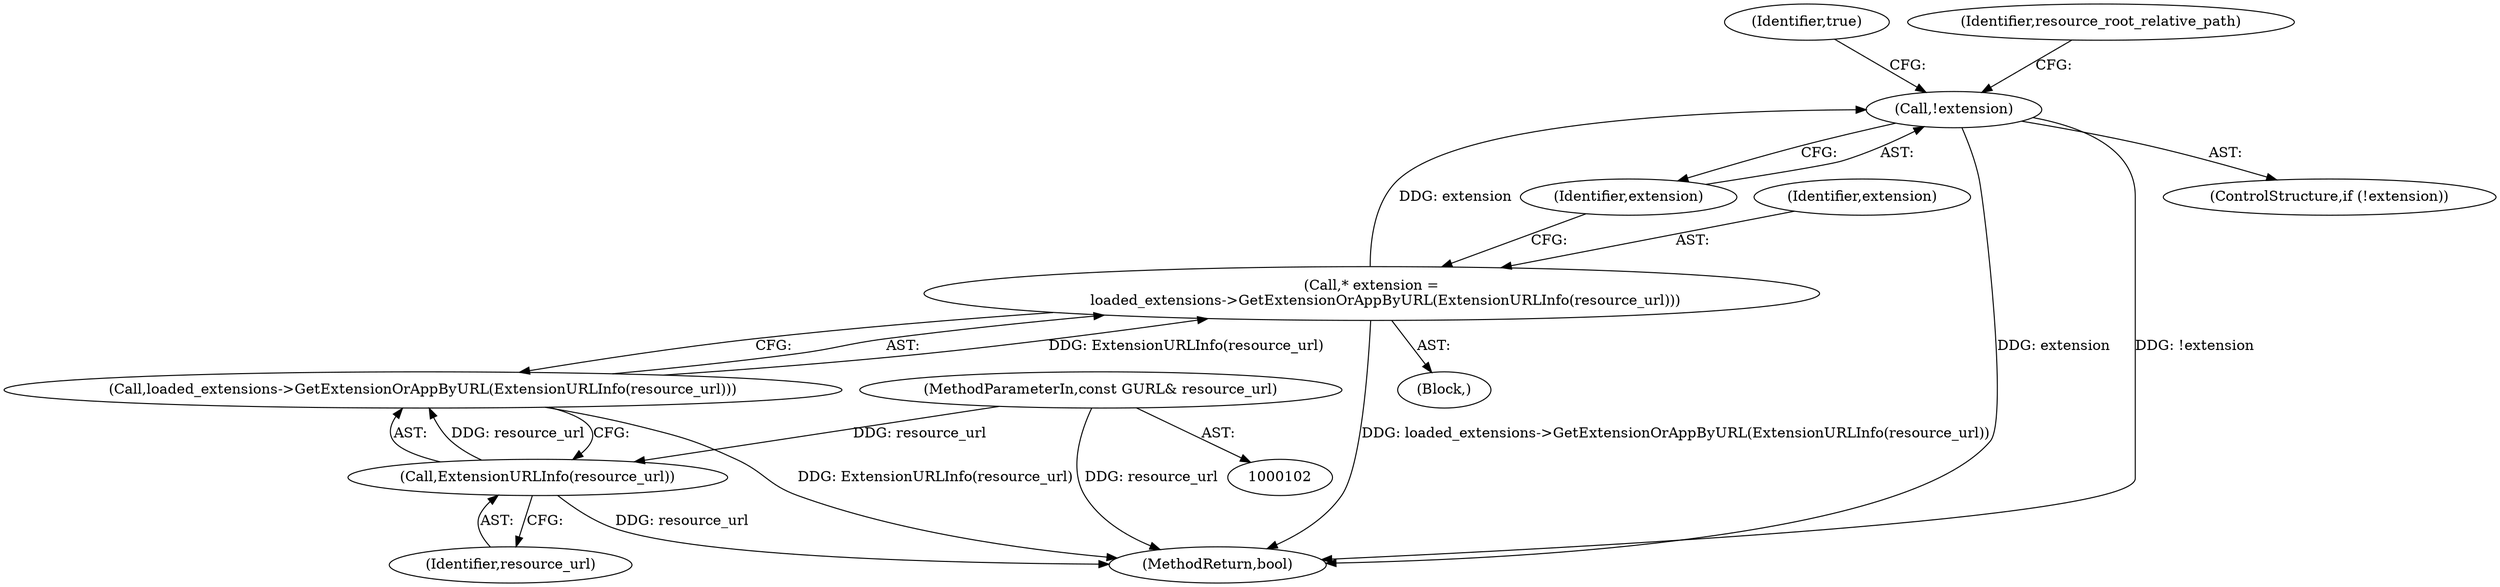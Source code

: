 digraph "0_Chrome_23a52bd208885df236cde3ad2cd162b094c0bbe4_0@pointer" {
"1000117" [label="(Call,!extension)"];
"1000111" [label="(Call,* extension =\n      loaded_extensions->GetExtensionOrAppByURL(ExtensionURLInfo(resource_url)))"];
"1000113" [label="(Call,loaded_extensions->GetExtensionOrAppByURL(ExtensionURLInfo(resource_url)))"];
"1000114" [label="(Call,ExtensionURLInfo(resource_url))"];
"1000103" [label="(MethodParameterIn,const GURL& resource_url)"];
"1000118" [label="(Identifier,extension)"];
"1000121" [label="(Identifier,true)"];
"1000114" [label="(Call,ExtensionURLInfo(resource_url))"];
"1000111" [label="(Call,* extension =\n      loaded_extensions->GetExtensionOrAppByURL(ExtensionURLInfo(resource_url)))"];
"1000113" [label="(Call,loaded_extensions->GetExtensionOrAppByURL(ExtensionURLInfo(resource_url)))"];
"1000194" [label="(MethodReturn,bool)"];
"1000106" [label="(Block,)"];
"1000112" [label="(Identifier,extension)"];
"1000103" [label="(MethodParameterIn,const GURL& resource_url)"];
"1000115" [label="(Identifier,resource_url)"];
"1000124" [label="(Identifier,resource_root_relative_path)"];
"1000116" [label="(ControlStructure,if (!extension))"];
"1000117" [label="(Call,!extension)"];
"1000117" -> "1000116"  [label="AST: "];
"1000117" -> "1000118"  [label="CFG: "];
"1000118" -> "1000117"  [label="AST: "];
"1000121" -> "1000117"  [label="CFG: "];
"1000124" -> "1000117"  [label="CFG: "];
"1000117" -> "1000194"  [label="DDG: extension"];
"1000117" -> "1000194"  [label="DDG: !extension"];
"1000111" -> "1000117"  [label="DDG: extension"];
"1000111" -> "1000106"  [label="AST: "];
"1000111" -> "1000113"  [label="CFG: "];
"1000112" -> "1000111"  [label="AST: "];
"1000113" -> "1000111"  [label="AST: "];
"1000118" -> "1000111"  [label="CFG: "];
"1000111" -> "1000194"  [label="DDG: loaded_extensions->GetExtensionOrAppByURL(ExtensionURLInfo(resource_url))"];
"1000113" -> "1000111"  [label="DDG: ExtensionURLInfo(resource_url)"];
"1000113" -> "1000114"  [label="CFG: "];
"1000114" -> "1000113"  [label="AST: "];
"1000113" -> "1000194"  [label="DDG: ExtensionURLInfo(resource_url)"];
"1000114" -> "1000113"  [label="DDG: resource_url"];
"1000114" -> "1000115"  [label="CFG: "];
"1000115" -> "1000114"  [label="AST: "];
"1000114" -> "1000194"  [label="DDG: resource_url"];
"1000103" -> "1000114"  [label="DDG: resource_url"];
"1000103" -> "1000102"  [label="AST: "];
"1000103" -> "1000194"  [label="DDG: resource_url"];
}

